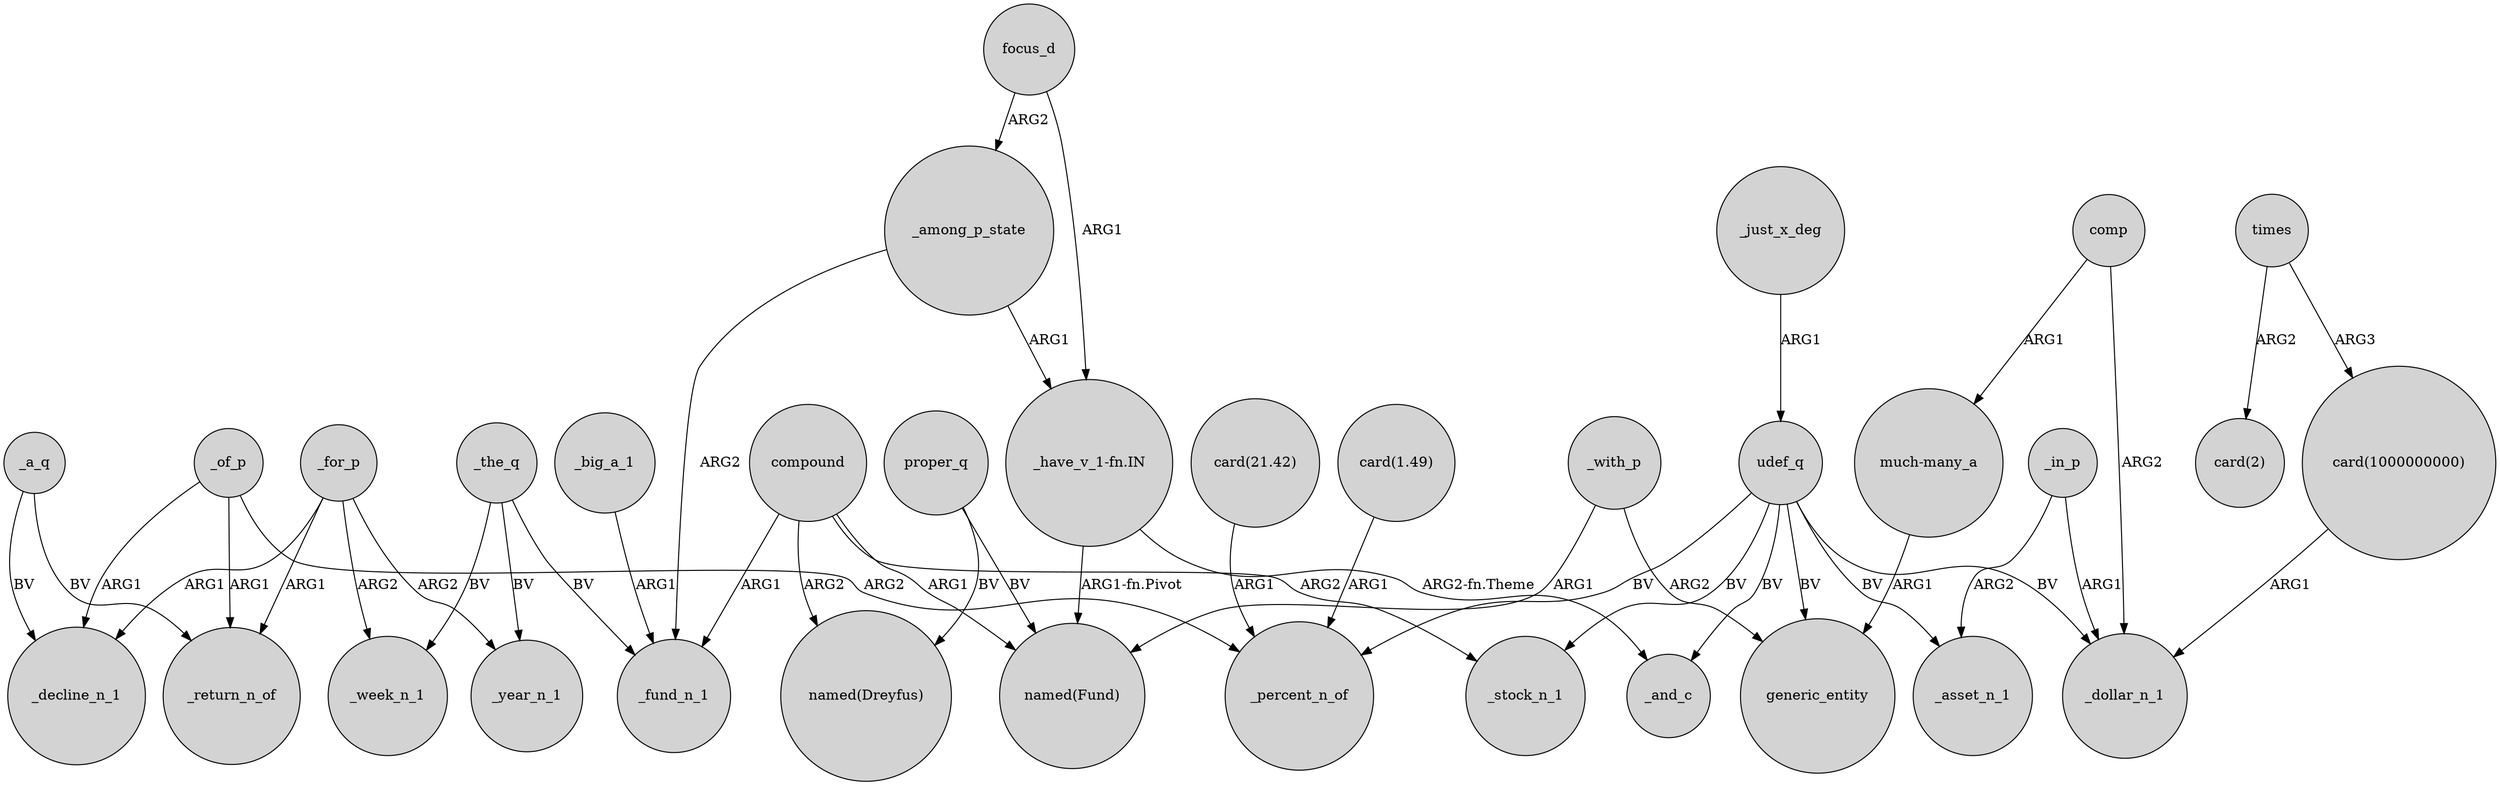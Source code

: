 digraph {
	node [shape=circle style=filled]
	focus_d -> "_have_v_1-fn.IN" [label=ARG1]
	_of_p -> _decline_n_1 [label=ARG1]
	_for_p -> _decline_n_1 [label=ARG1]
	_just_x_deg -> udef_q [label=ARG1]
	udef_q -> generic_entity [label=BV]
	_for_p -> _return_n_of [label=ARG1]
	_for_p -> _year_n_1 [label=ARG2]
	_among_p_state -> _fund_n_1 [label=ARG2]
	"much-many_a" -> generic_entity [label=ARG1]
	_with_p -> generic_entity [label=ARG2]
	"card(21.42)" -> _percent_n_of [label=ARG1]
	compound -> "named(Fund)" [label=ARG1]
	"_have_v_1-fn.IN" -> _and_c [label="ARG2-fn.Theme"]
	"_have_v_1-fn.IN" -> "named(Fund)" [label="ARG1-fn.Pivot"]
	udef_q -> _asset_n_1 [label=BV]
	_the_q -> _fund_n_1 [label=BV]
	times -> "card(1000000000)" [label=ARG3]
	_a_q -> _return_n_of [label=BV]
	compound -> _stock_n_1 [label=ARG2]
	_a_q -> _decline_n_1 [label=BV]
	_of_p -> _percent_n_of [label=ARG2]
	udef_q -> _stock_n_1 [label=BV]
	_with_p -> "named(Fund)" [label=ARG1]
	comp -> "much-many_a" [label=ARG1]
	_for_p -> _week_n_1 [label=ARG2]
	_the_q -> _week_n_1 [label=BV]
	"card(1.49)" -> _percent_n_of [label=ARG1]
	_the_q -> _year_n_1 [label=BV]
	_big_a_1 -> _fund_n_1 [label=ARG1]
	times -> "card(2)" [label=ARG2]
	proper_q -> "named(Fund)" [label=BV]
	comp -> _dollar_n_1 [label=ARG2]
	_in_p -> _dollar_n_1 [label=ARG1]
	udef_q -> _dollar_n_1 [label=BV]
	udef_q -> _percent_n_of [label=BV]
	"card(1000000000)" -> _dollar_n_1 [label=ARG1]
	_in_p -> _asset_n_1 [label=ARG2]
	proper_q -> "named(Dreyfus)" [label=BV]
	udef_q -> _and_c [label=BV]
	_of_p -> _return_n_of [label=ARG1]
	_among_p_state -> "_have_v_1-fn.IN" [label=ARG1]
	focus_d -> _among_p_state [label=ARG2]
	compound -> _fund_n_1 [label=ARG1]
	compound -> "named(Dreyfus)" [label=ARG2]
}
